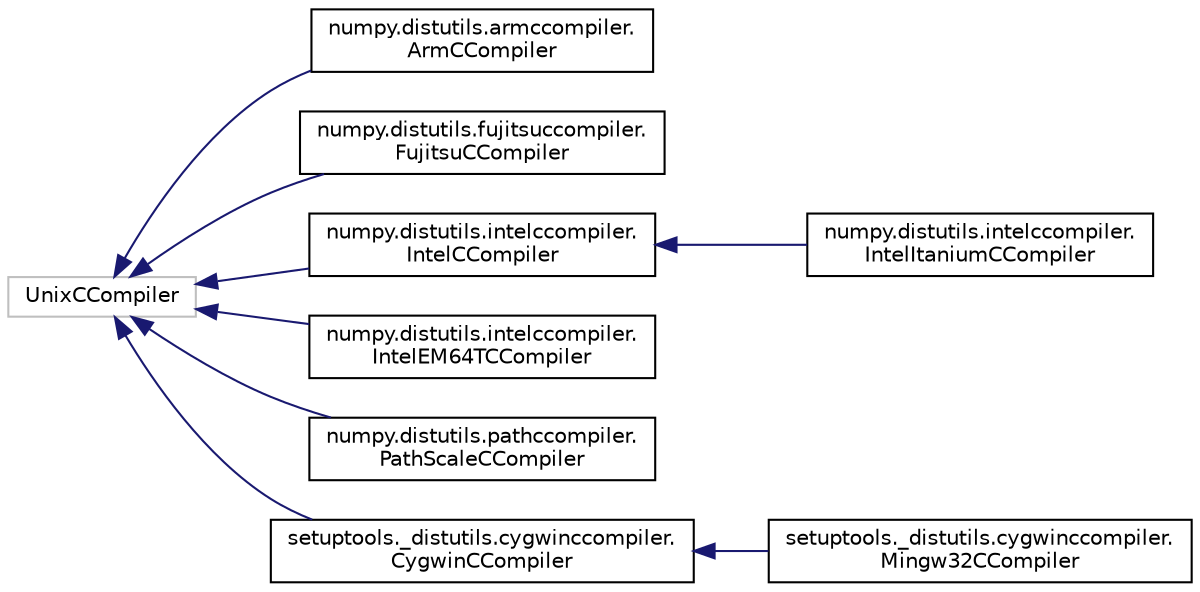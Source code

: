 digraph "Graphical Class Hierarchy"
{
 // LATEX_PDF_SIZE
  edge [fontname="Helvetica",fontsize="10",labelfontname="Helvetica",labelfontsize="10"];
  node [fontname="Helvetica",fontsize="10",shape=record];
  rankdir="LR";
  Node19115 [label="UnixCCompiler",height=0.2,width=0.4,color="grey75", fillcolor="white", style="filled",tooltip=" "];
  Node19115 -> Node0 [dir="back",color="midnightblue",fontsize="10",style="solid",fontname="Helvetica"];
  Node0 [label="numpy.distutils.armccompiler.\lArmCCompiler",height=0.2,width=0.4,color="black", fillcolor="white", style="filled",URL="$classnumpy_1_1distutils_1_1armccompiler_1_1ArmCCompiler.html",tooltip=" "];
  Node19115 -> Node19117 [dir="back",color="midnightblue",fontsize="10",style="solid",fontname="Helvetica"];
  Node19117 [label="numpy.distutils.fujitsuccompiler.\lFujitsuCCompiler",height=0.2,width=0.4,color="black", fillcolor="white", style="filled",URL="$classnumpy_1_1distutils_1_1fujitsuccompiler_1_1FujitsuCCompiler.html",tooltip=" "];
  Node19115 -> Node19118 [dir="back",color="midnightblue",fontsize="10",style="solid",fontname="Helvetica"];
  Node19118 [label="numpy.distutils.intelccompiler.\lIntelCCompiler",height=0.2,width=0.4,color="black", fillcolor="white", style="filled",URL="$classnumpy_1_1distutils_1_1intelccompiler_1_1IntelCCompiler.html",tooltip=" "];
  Node19118 -> Node19119 [dir="back",color="midnightblue",fontsize="10",style="solid",fontname="Helvetica"];
  Node19119 [label="numpy.distutils.intelccompiler.\lIntelItaniumCCompiler",height=0.2,width=0.4,color="black", fillcolor="white", style="filled",URL="$classnumpy_1_1distutils_1_1intelccompiler_1_1IntelItaniumCCompiler.html",tooltip=" "];
  Node19115 -> Node19120 [dir="back",color="midnightblue",fontsize="10",style="solid",fontname="Helvetica"];
  Node19120 [label="numpy.distutils.intelccompiler.\lIntelEM64TCCompiler",height=0.2,width=0.4,color="black", fillcolor="white", style="filled",URL="$classnumpy_1_1distutils_1_1intelccompiler_1_1IntelEM64TCCompiler.html",tooltip=" "];
  Node19115 -> Node19121 [dir="back",color="midnightblue",fontsize="10",style="solid",fontname="Helvetica"];
  Node19121 [label="numpy.distutils.pathccompiler.\lPathScaleCCompiler",height=0.2,width=0.4,color="black", fillcolor="white", style="filled",URL="$classnumpy_1_1distutils_1_1pathccompiler_1_1PathScaleCCompiler.html",tooltip=" "];
  Node19115 -> Node19122 [dir="back",color="midnightblue",fontsize="10",style="solid",fontname="Helvetica"];
  Node19122 [label="setuptools._distutils.cygwinccompiler.\lCygwinCCompiler",height=0.2,width=0.4,color="black", fillcolor="white", style="filled",URL="$classsetuptools_1_1__distutils_1_1cygwinccompiler_1_1CygwinCCompiler.html",tooltip=" "];
  Node19122 -> Node19123 [dir="back",color="midnightblue",fontsize="10",style="solid",fontname="Helvetica"];
  Node19123 [label="setuptools._distutils.cygwinccompiler.\lMingw32CCompiler",height=0.2,width=0.4,color="black", fillcolor="white", style="filled",URL="$classsetuptools_1_1__distutils_1_1cygwinccompiler_1_1Mingw32CCompiler.html",tooltip=" "];
}
